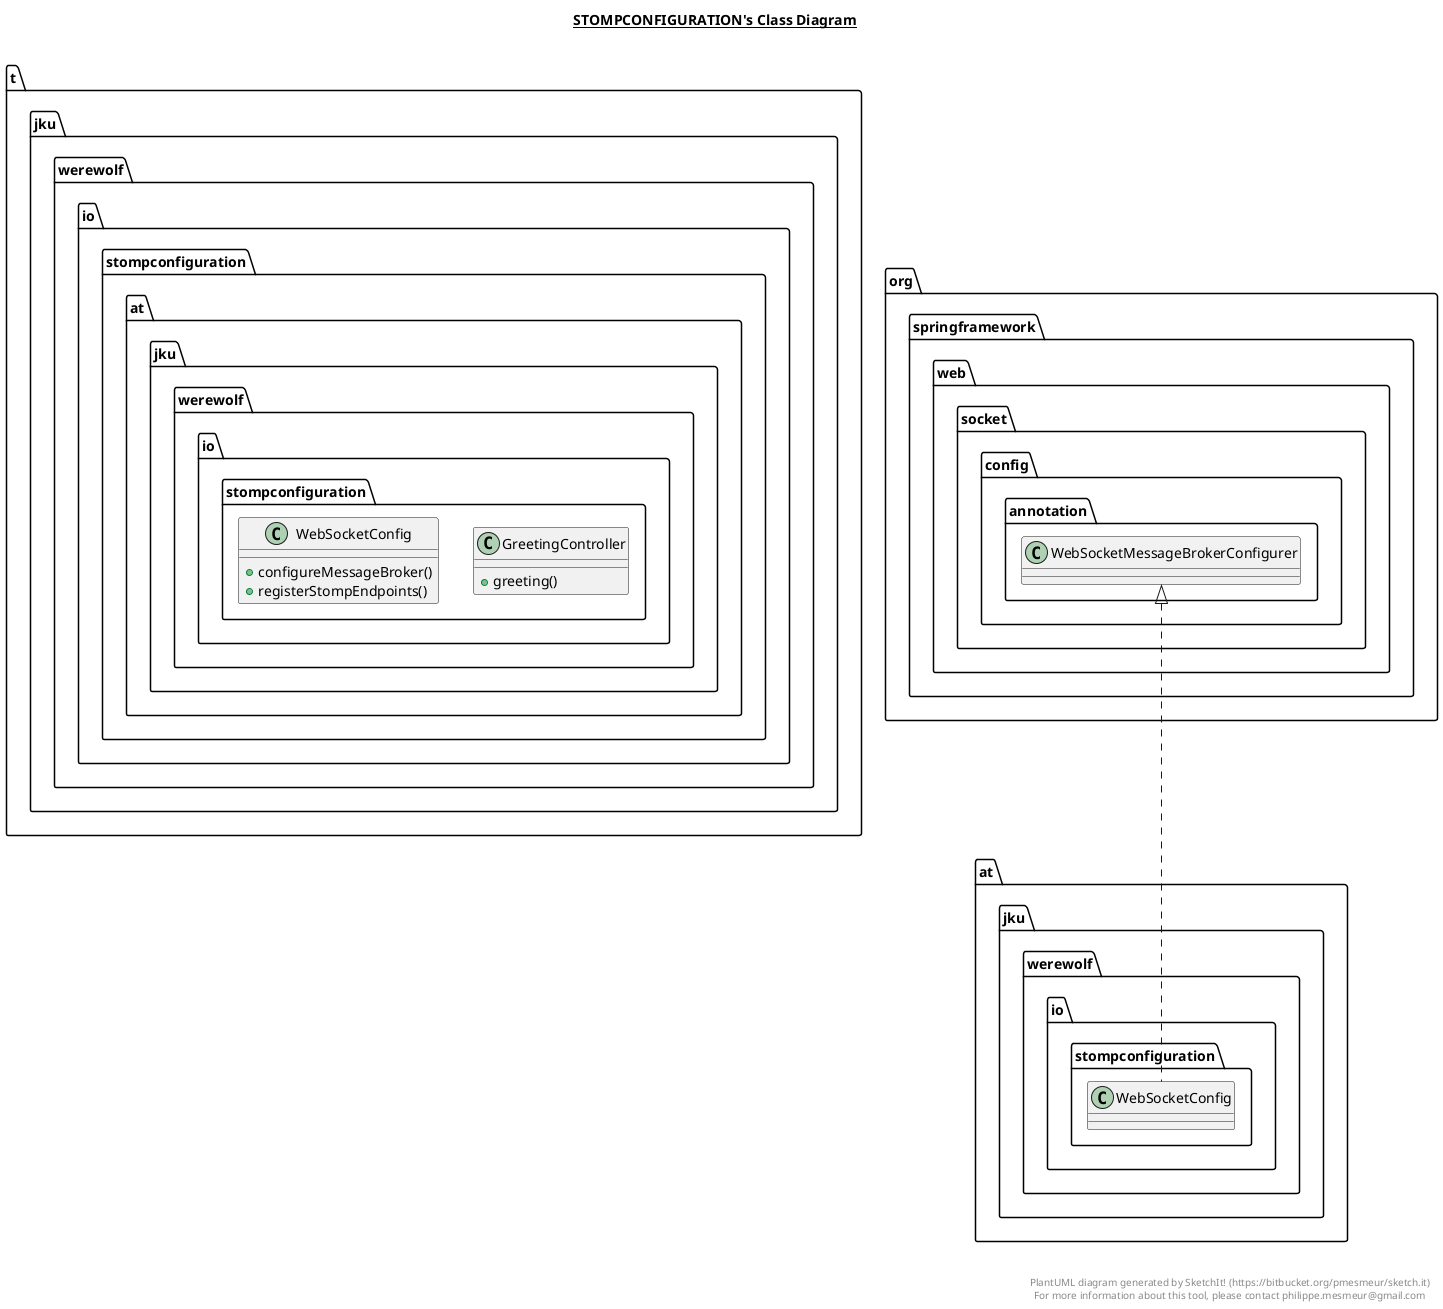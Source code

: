 @startuml

title __STOMPCONFIGURATION's Class Diagram__\n


    namespace t.jku.werewolf.io {
      namespace stompconfiguration {
        class at.jku.werewolf.io.stompconfiguration.GreetingController {
            + greeting()
        }
      }
    }

  


    namespace t.jku.werewolf.io {
      namespace stompconfiguration {
        class at.jku.werewolf.io.stompconfiguration.WebSocketConfig {
            + configureMessageBroker()
            + registerStompEndpoints()
        }
      }
    }

  

  at.jku.werewolf.io.stompconfiguration.WebSocketConfig .up.|> org.springframework.web.socket.config.annotation.WebSocketMessageBrokerConfigurer


right footer


PlantUML diagram generated by SketchIt! (https://bitbucket.org/pmesmeur/sketch.it)
For more information about this tool, please contact philippe.mesmeur@gmail.com
endfooter

@enduml
